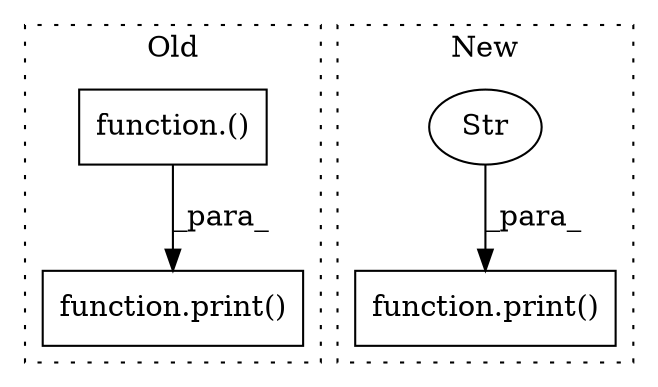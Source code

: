 digraph G {
subgraph cluster0 {
1 [label="function.()" a="75" s="1240,1277" l="30,1" shape="box"];
4 [label="function.print()" a="75" s="1517,1566" l="6,1" shape="box"];
label = "Old";
style="dotted";
}
subgraph cluster1 {
2 [label="function.print()" a="75" s="1475,1509" l="6,1" shape="box"];
3 [label="Str" a="66" s="1481" l="15" shape="ellipse"];
label = "New";
style="dotted";
}
1 -> 4 [label="_para_"];
3 -> 2 [label="_para_"];
}